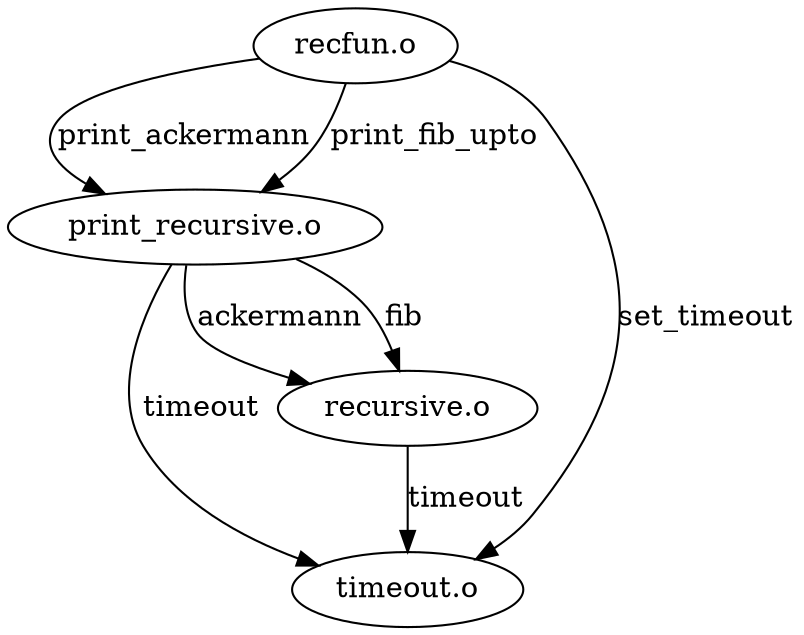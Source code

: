 digraph GSYM {
recfunDo -> print_recursiveDo [label="print_ackermann"];
recfunDo -> print_recursiveDo [label="print_fib_upto"];
recfunDo -> timeoutDo [label="set_timeout"];
recursiveDo -> timeoutDo [label="timeout"];
print_recursiveDo -> recursiveDo [label="ackermann"];
print_recursiveDo -> recursiveDo [label="fib"];
print_recursiveDo -> timeoutDo [label="timeout"];
recfunDo [label="recfun.o"];
print_recursiveDo [label="print_recursive.o"];
recursiveDo [label="recursive.o"];
timeoutDo [label="timeout.o"];
}
